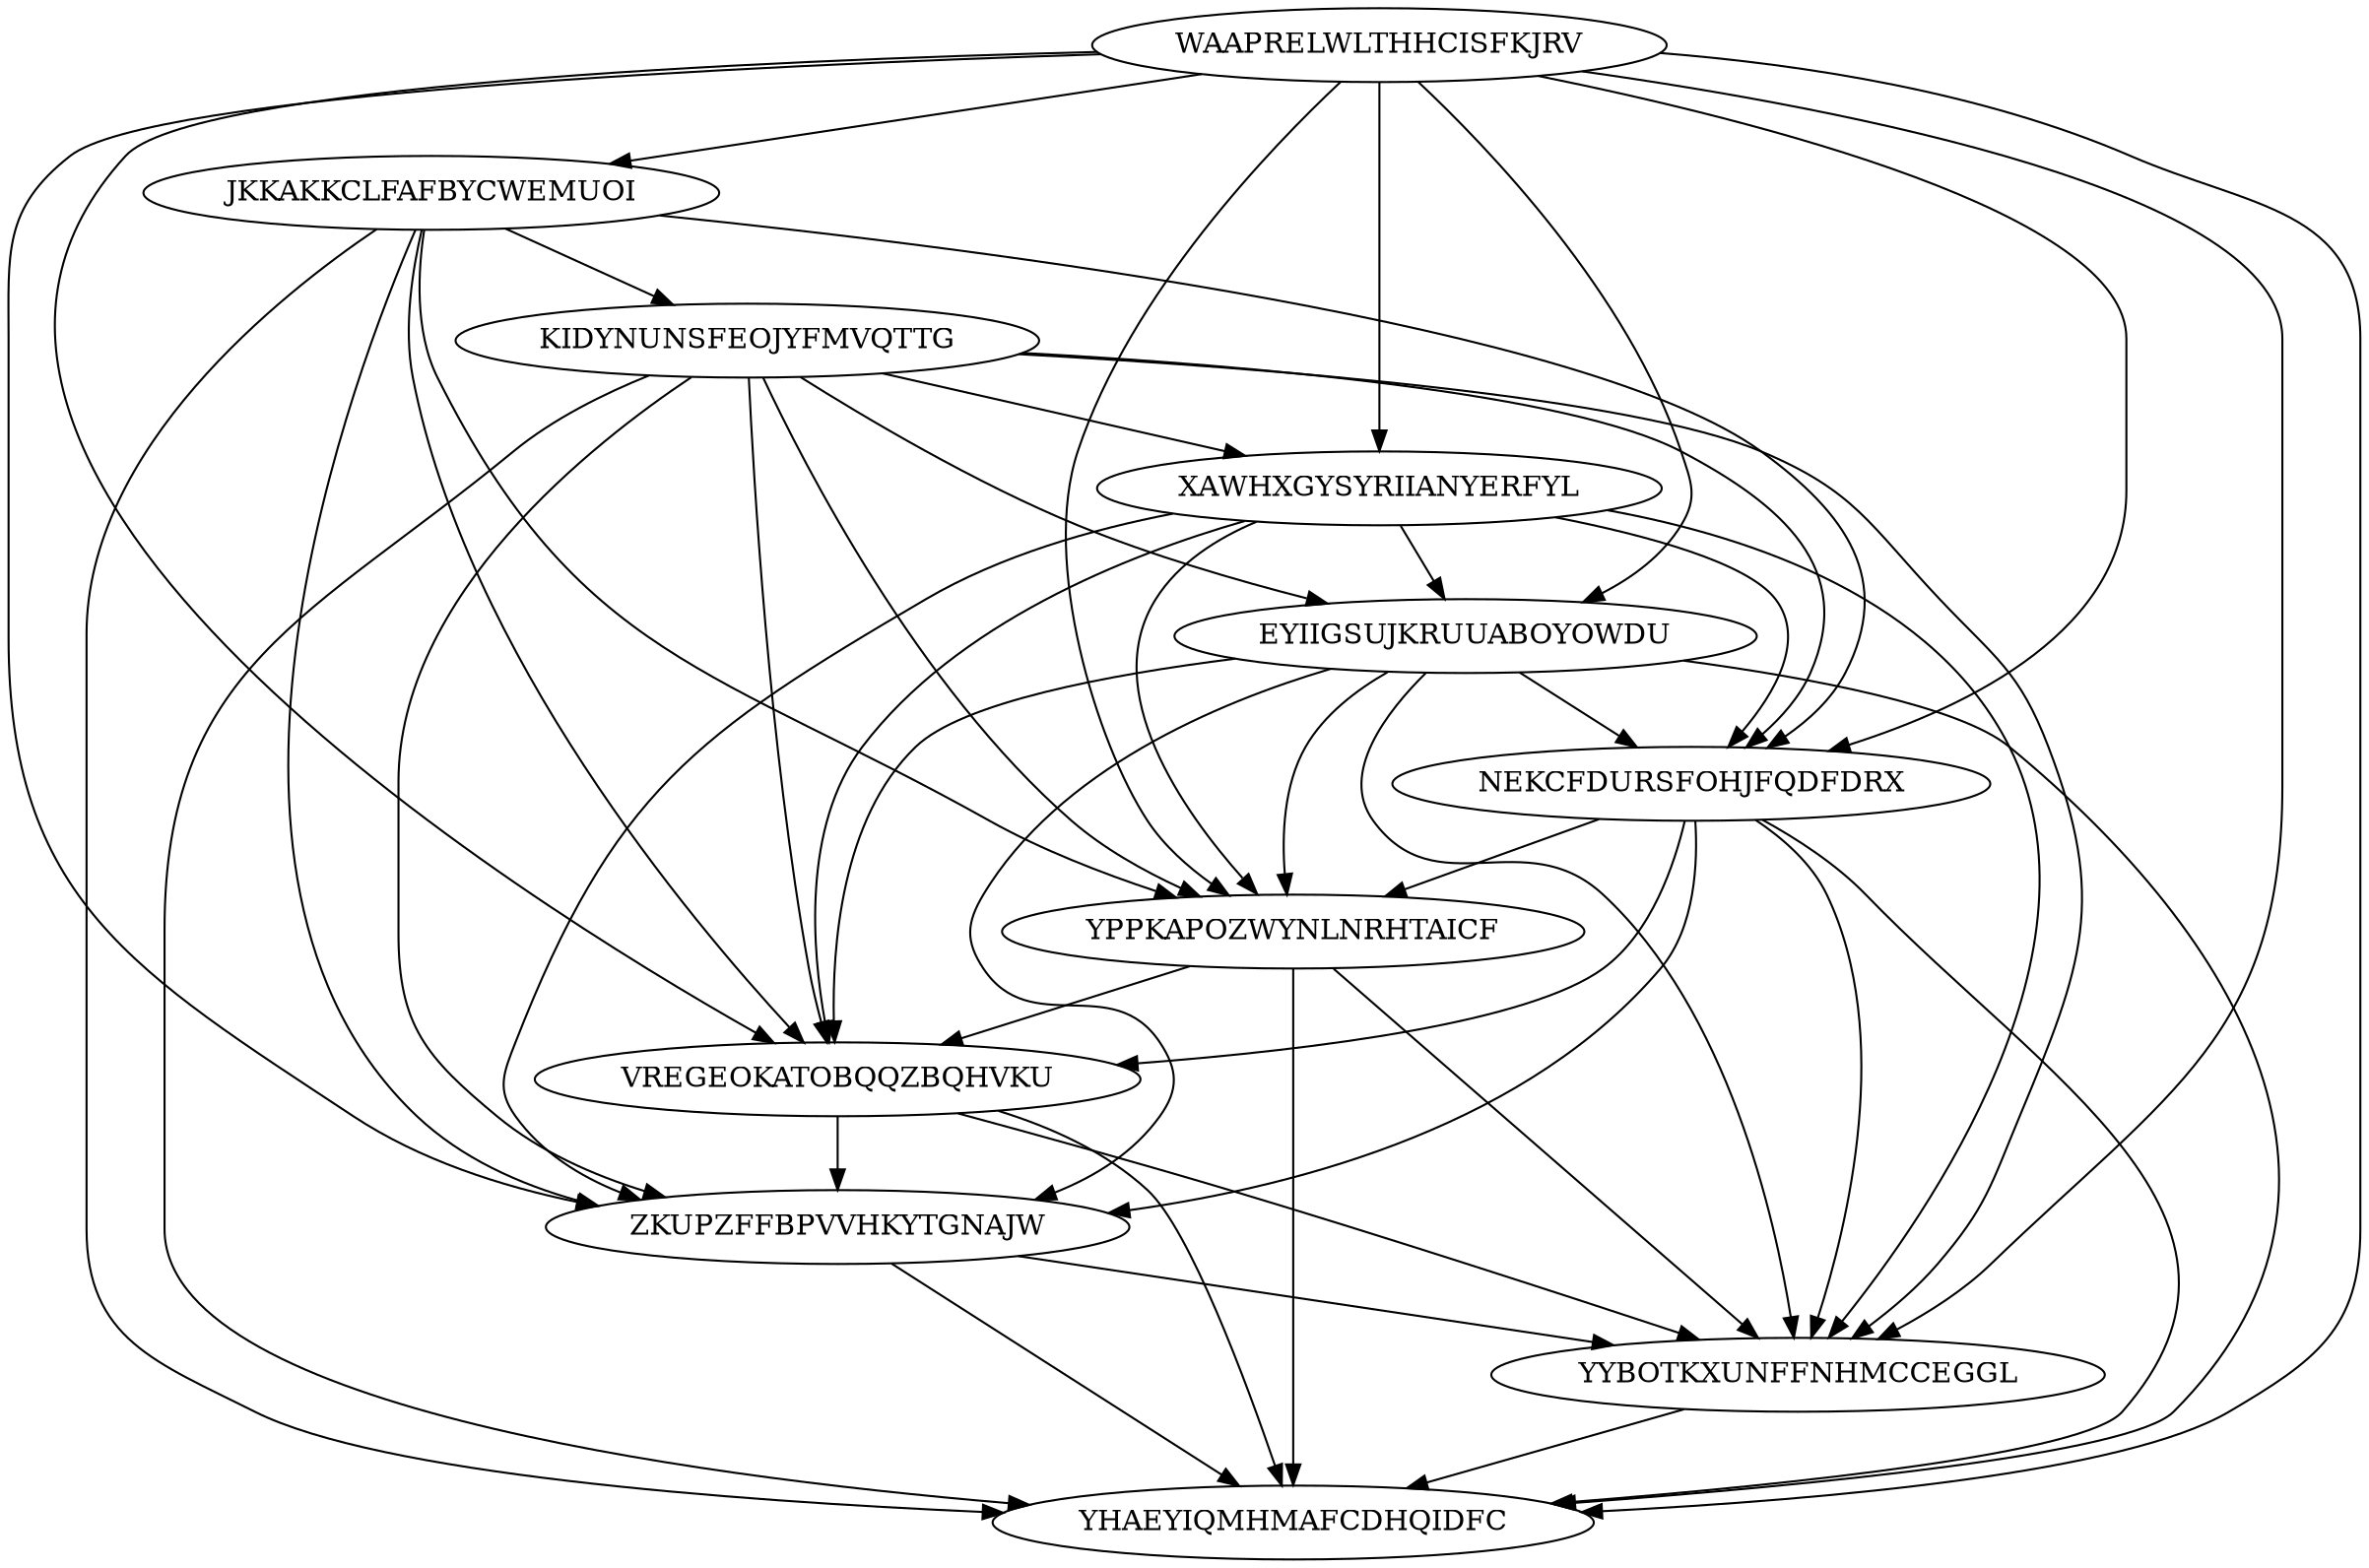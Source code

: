 digraph "N11M49" {
	WAAPRELWLTHHCISFKJRV			[Weight=20, Start=0, Processor=1];
	JKKAKKCLFAFBYCWEMUOI			[Weight=12, Start=20, Processor=1];
	KIDYNUNSFEOJYFMVQTTG			[Weight=18, Start=32, Processor=1];
	XAWHXGYSYRIIANYERFYL			[Weight=15, Start=50, Processor=1];
	EYIIGSUJKRUUABOYOWDU			[Weight=11, Start=65, Processor=1];
	NEKCFDURSFOHJFQDFDRX			[Weight=13, Start=76, Processor=1];
	YPPKAPOZWYNLNRHTAICF			[Weight=16, Start=89, Processor=1];
	VREGEOKATOBQQZBQHVKU			[Weight=19, Start=105, Processor=1];
	ZKUPZFFBPVVHKYTGNAJW			[Weight=16, Start=124, Processor=1];
	YYBOTKXUNFFNHMCCEGGL			[Weight=18, Start=140, Processor=1];
	YHAEYIQMHMAFCDHQIDFC			[Weight=18, Start=158, Processor=1];
	JKKAKKCLFAFBYCWEMUOI -> VREGEOKATOBQQZBQHVKU		[Weight=16];
	XAWHXGYSYRIIANYERFYL -> NEKCFDURSFOHJFQDFDRX		[Weight=10];
	WAAPRELWLTHHCISFKJRV -> YPPKAPOZWYNLNRHTAICF		[Weight=10];
	WAAPRELWLTHHCISFKJRV -> XAWHXGYSYRIIANYERFYL		[Weight=19];
	YPPKAPOZWYNLNRHTAICF -> YYBOTKXUNFFNHMCCEGGL		[Weight=19];
	EYIIGSUJKRUUABOYOWDU -> YYBOTKXUNFFNHMCCEGGL		[Weight=20];
	XAWHXGYSYRIIANYERFYL -> EYIIGSUJKRUUABOYOWDU		[Weight=11];
	JKKAKKCLFAFBYCWEMUOI -> YPPKAPOZWYNLNRHTAICF		[Weight=16];
	NEKCFDURSFOHJFQDFDRX -> YPPKAPOZWYNLNRHTAICF		[Weight=18];
	EYIIGSUJKRUUABOYOWDU -> YHAEYIQMHMAFCDHQIDFC		[Weight=14];
	KIDYNUNSFEOJYFMVQTTG -> VREGEOKATOBQQZBQHVKU		[Weight=20];
	NEKCFDURSFOHJFQDFDRX -> YYBOTKXUNFFNHMCCEGGL		[Weight=13];
	WAAPRELWLTHHCISFKJRV -> EYIIGSUJKRUUABOYOWDU		[Weight=13];
	KIDYNUNSFEOJYFMVQTTG -> ZKUPZFFBPVVHKYTGNAJW		[Weight=14];
	YPPKAPOZWYNLNRHTAICF -> VREGEOKATOBQQZBQHVKU		[Weight=20];
	XAWHXGYSYRIIANYERFYL -> ZKUPZFFBPVVHKYTGNAJW		[Weight=12];
	ZKUPZFFBPVVHKYTGNAJW -> YHAEYIQMHMAFCDHQIDFC		[Weight=13];
	YYBOTKXUNFFNHMCCEGGL -> YHAEYIQMHMAFCDHQIDFC		[Weight=12];
	NEKCFDURSFOHJFQDFDRX -> VREGEOKATOBQQZBQHVKU		[Weight=12];
	EYIIGSUJKRUUABOYOWDU -> VREGEOKATOBQQZBQHVKU		[Weight=12];
	EYIIGSUJKRUUABOYOWDU -> YPPKAPOZWYNLNRHTAICF		[Weight=18];
	EYIIGSUJKRUUABOYOWDU -> NEKCFDURSFOHJFQDFDRX		[Weight=20];
	JKKAKKCLFAFBYCWEMUOI -> KIDYNUNSFEOJYFMVQTTG		[Weight=13];
	WAAPRELWLTHHCISFKJRV -> JKKAKKCLFAFBYCWEMUOI		[Weight=17];
	WAAPRELWLTHHCISFKJRV -> VREGEOKATOBQQZBQHVKU		[Weight=19];
	JKKAKKCLFAFBYCWEMUOI -> ZKUPZFFBPVVHKYTGNAJW		[Weight=12];
	VREGEOKATOBQQZBQHVKU -> YHAEYIQMHMAFCDHQIDFC		[Weight=13];
	EYIIGSUJKRUUABOYOWDU -> ZKUPZFFBPVVHKYTGNAJW		[Weight=11];
	KIDYNUNSFEOJYFMVQTTG -> YPPKAPOZWYNLNRHTAICF		[Weight=18];
	KIDYNUNSFEOJYFMVQTTG -> NEKCFDURSFOHJFQDFDRX		[Weight=12];
	XAWHXGYSYRIIANYERFYL -> YPPKAPOZWYNLNRHTAICF		[Weight=17];
	ZKUPZFFBPVVHKYTGNAJW -> YYBOTKXUNFFNHMCCEGGL		[Weight=10];
	VREGEOKATOBQQZBQHVKU -> YYBOTKXUNFFNHMCCEGGL		[Weight=20];
	WAAPRELWLTHHCISFKJRV -> YHAEYIQMHMAFCDHQIDFC		[Weight=14];
	KIDYNUNSFEOJYFMVQTTG -> YHAEYIQMHMAFCDHQIDFC		[Weight=11];
	XAWHXGYSYRIIANYERFYL -> YYBOTKXUNFFNHMCCEGGL		[Weight=19];
	YPPKAPOZWYNLNRHTAICF -> YHAEYIQMHMAFCDHQIDFC		[Weight=19];
	NEKCFDURSFOHJFQDFDRX -> YHAEYIQMHMAFCDHQIDFC		[Weight=16];
	KIDYNUNSFEOJYFMVQTTG -> YYBOTKXUNFFNHMCCEGGL		[Weight=18];
	KIDYNUNSFEOJYFMVQTTG -> EYIIGSUJKRUUABOYOWDU		[Weight=17];
	KIDYNUNSFEOJYFMVQTTG -> XAWHXGYSYRIIANYERFYL		[Weight=13];
	WAAPRELWLTHHCISFKJRV -> YYBOTKXUNFFNHMCCEGGL		[Weight=17];
	WAAPRELWLTHHCISFKJRV -> ZKUPZFFBPVVHKYTGNAJW		[Weight=14];
	NEKCFDURSFOHJFQDFDRX -> ZKUPZFFBPVVHKYTGNAJW		[Weight=11];
	WAAPRELWLTHHCISFKJRV -> NEKCFDURSFOHJFQDFDRX		[Weight=19];
	VREGEOKATOBQQZBQHVKU -> ZKUPZFFBPVVHKYTGNAJW		[Weight=12];
	JKKAKKCLFAFBYCWEMUOI -> YHAEYIQMHMAFCDHQIDFC		[Weight=15];
	JKKAKKCLFAFBYCWEMUOI -> NEKCFDURSFOHJFQDFDRX		[Weight=13];
	XAWHXGYSYRIIANYERFYL -> VREGEOKATOBQQZBQHVKU		[Weight=10];
}
